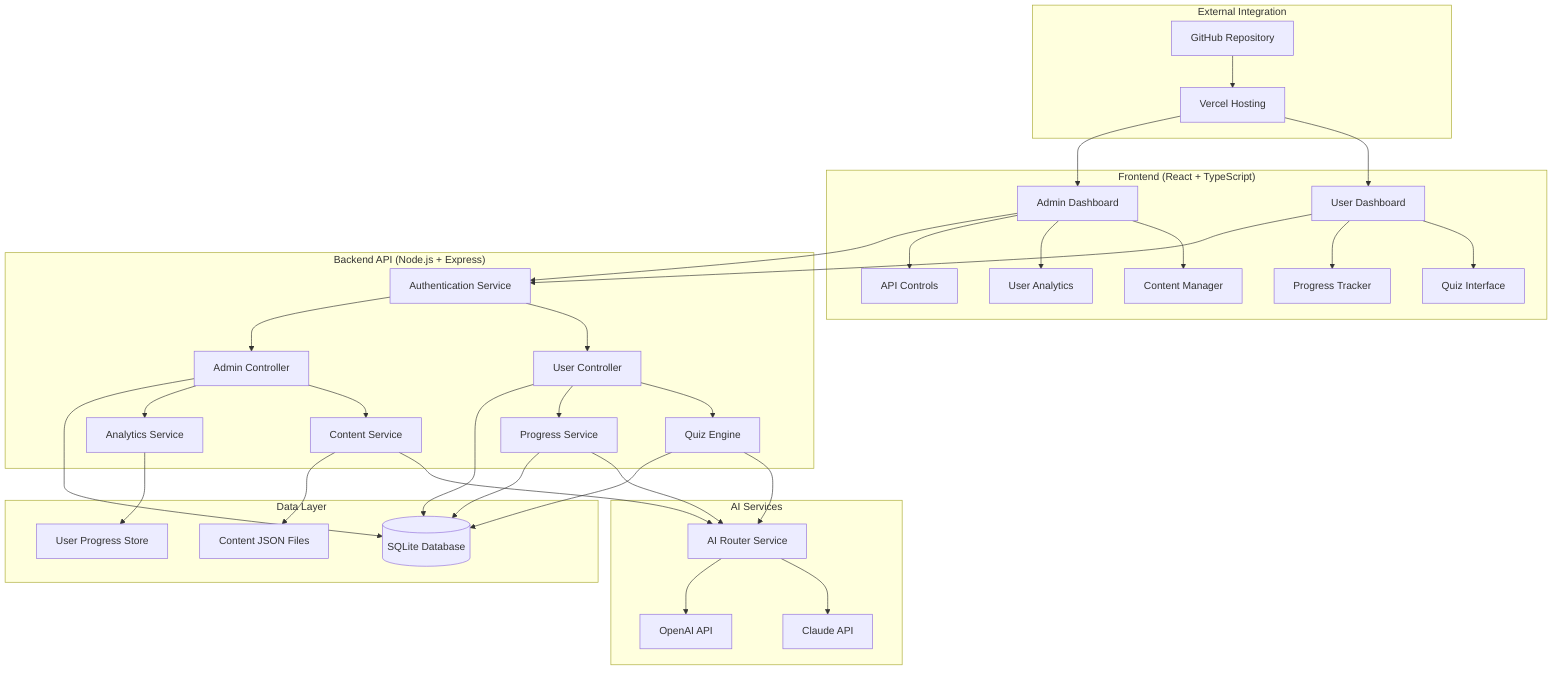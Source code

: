 graph TB
    subgraph "Frontend (React + TypeScript)"
        A[User Dashboard] --> B[Quiz Interface]
        A --> C[Progress Tracker]
        D[Admin Dashboard] --> E[Content Manager]
        D --> F[User Analytics]
        D --> G[API Controls]
    end

    subgraph "Backend API (Node.js + Express)"
        H[Authentication Service] --> I[User Controller]
        H --> J[Admin Controller]
        I --> K[Quiz Engine]
        I --> L[Progress Service]
        J --> M[Content Service]
        J --> N[Analytics Service]
    end

    subgraph "AI Services"
        O[Claude API]
        P[OpenAI API]
        Q[AI Router Service]
    end

    subgraph "Data Layer"
        R[(SQLite Database)]
        S[Content JSON Files]
        T[User Progress Store]
    end

    subgraph "External Integration"
        U[GitHub Repository]
        V[Vercel Hosting]
    end

    A --> H
    D --> H
    K --> Q
    L --> Q
    M --> Q
    Q --> O
    Q --> P
    I --> R
    J --> R
    K --> R
    L --> R
    M --> S
    N --> T
    
    U --> V
    V --> A
    V --> D